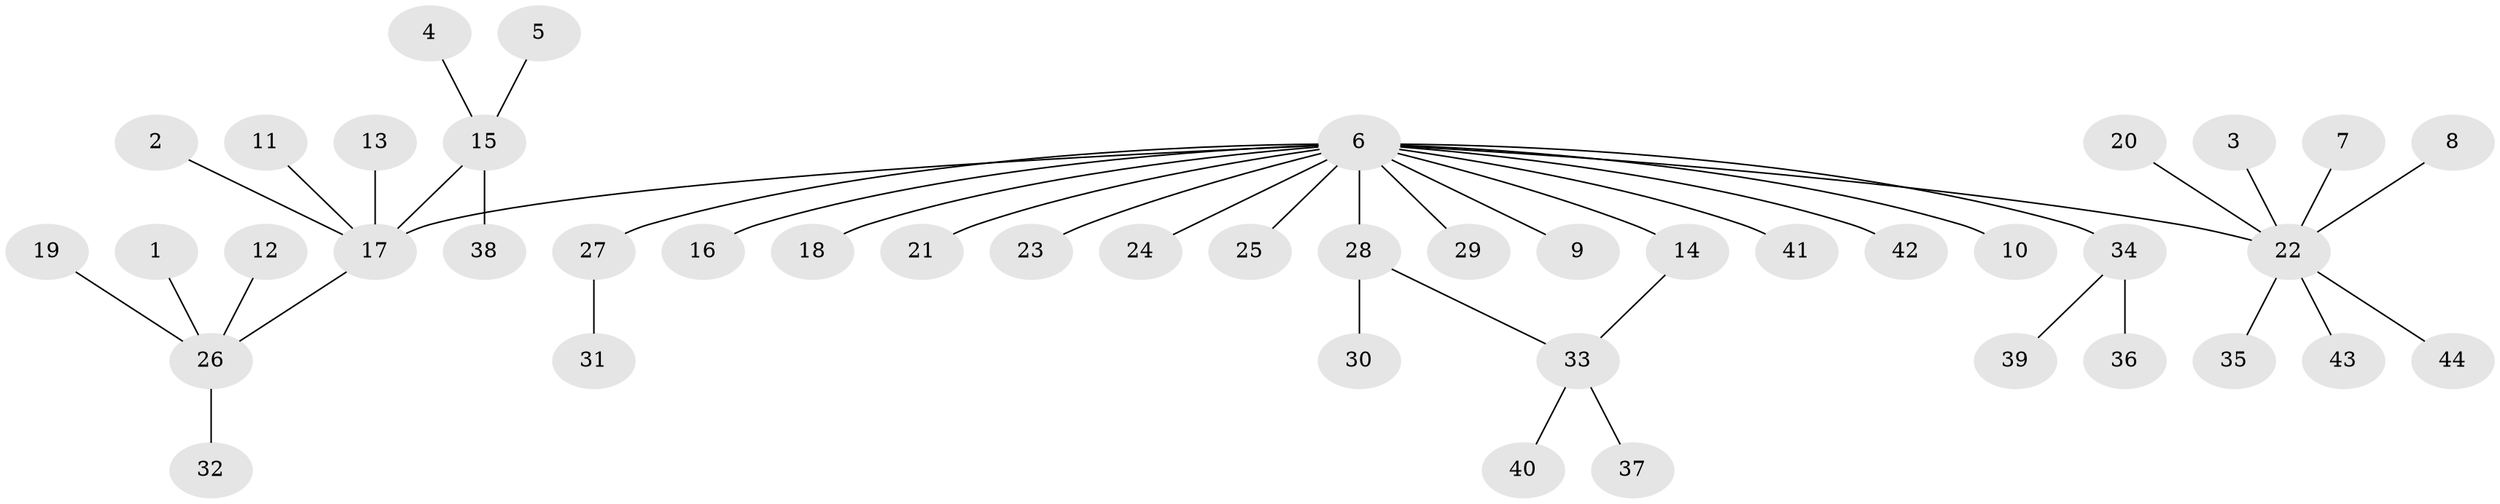 // original degree distribution, {14: 0.011494252873563218, 3: 0.08045977011494253, 8: 0.011494252873563218, 11: 0.011494252873563218, 6: 0.022988505747126436, 5: 0.034482758620689655, 1: 0.6551724137931034, 4: 0.05747126436781609, 2: 0.11494252873563218}
// Generated by graph-tools (version 1.1) at 2025/49/03/09/25 03:49:57]
// undirected, 44 vertices, 44 edges
graph export_dot {
graph [start="1"]
  node [color=gray90,style=filled];
  1;
  2;
  3;
  4;
  5;
  6;
  7;
  8;
  9;
  10;
  11;
  12;
  13;
  14;
  15;
  16;
  17;
  18;
  19;
  20;
  21;
  22;
  23;
  24;
  25;
  26;
  27;
  28;
  29;
  30;
  31;
  32;
  33;
  34;
  35;
  36;
  37;
  38;
  39;
  40;
  41;
  42;
  43;
  44;
  1 -- 26 [weight=1.0];
  2 -- 17 [weight=1.0];
  3 -- 22 [weight=1.0];
  4 -- 15 [weight=1.0];
  5 -- 15 [weight=1.0];
  6 -- 9 [weight=1.0];
  6 -- 10 [weight=1.0];
  6 -- 14 [weight=1.0];
  6 -- 16 [weight=1.0];
  6 -- 17 [weight=1.0];
  6 -- 18 [weight=1.0];
  6 -- 21 [weight=1.0];
  6 -- 22 [weight=1.0];
  6 -- 23 [weight=1.0];
  6 -- 24 [weight=1.0];
  6 -- 25 [weight=1.0];
  6 -- 27 [weight=1.0];
  6 -- 28 [weight=1.0];
  6 -- 29 [weight=1.0];
  6 -- 34 [weight=1.0];
  6 -- 41 [weight=1.0];
  6 -- 42 [weight=1.0];
  7 -- 22 [weight=1.0];
  8 -- 22 [weight=1.0];
  11 -- 17 [weight=1.0];
  12 -- 26 [weight=1.0];
  13 -- 17 [weight=1.0];
  14 -- 33 [weight=1.0];
  15 -- 17 [weight=1.0];
  15 -- 38 [weight=1.0];
  17 -- 26 [weight=1.0];
  19 -- 26 [weight=1.0];
  20 -- 22 [weight=1.0];
  22 -- 35 [weight=1.0];
  22 -- 43 [weight=1.0];
  22 -- 44 [weight=1.0];
  26 -- 32 [weight=1.0];
  27 -- 31 [weight=1.0];
  28 -- 30 [weight=1.0];
  28 -- 33 [weight=1.0];
  33 -- 37 [weight=1.0];
  33 -- 40 [weight=1.0];
  34 -- 36 [weight=1.0];
  34 -- 39 [weight=1.0];
}
